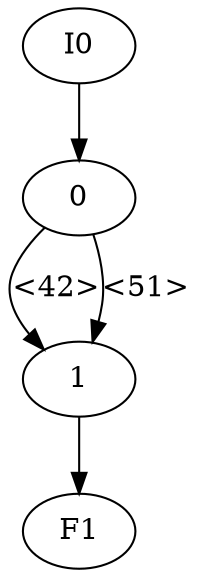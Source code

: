 digraph
{
  vcsn_context = "lao_z"
  0 -> 1 [label = "<42>"]
  0 -> 1 [label = "<51>"]
  1 -> F1
  I0 -> 0
}

